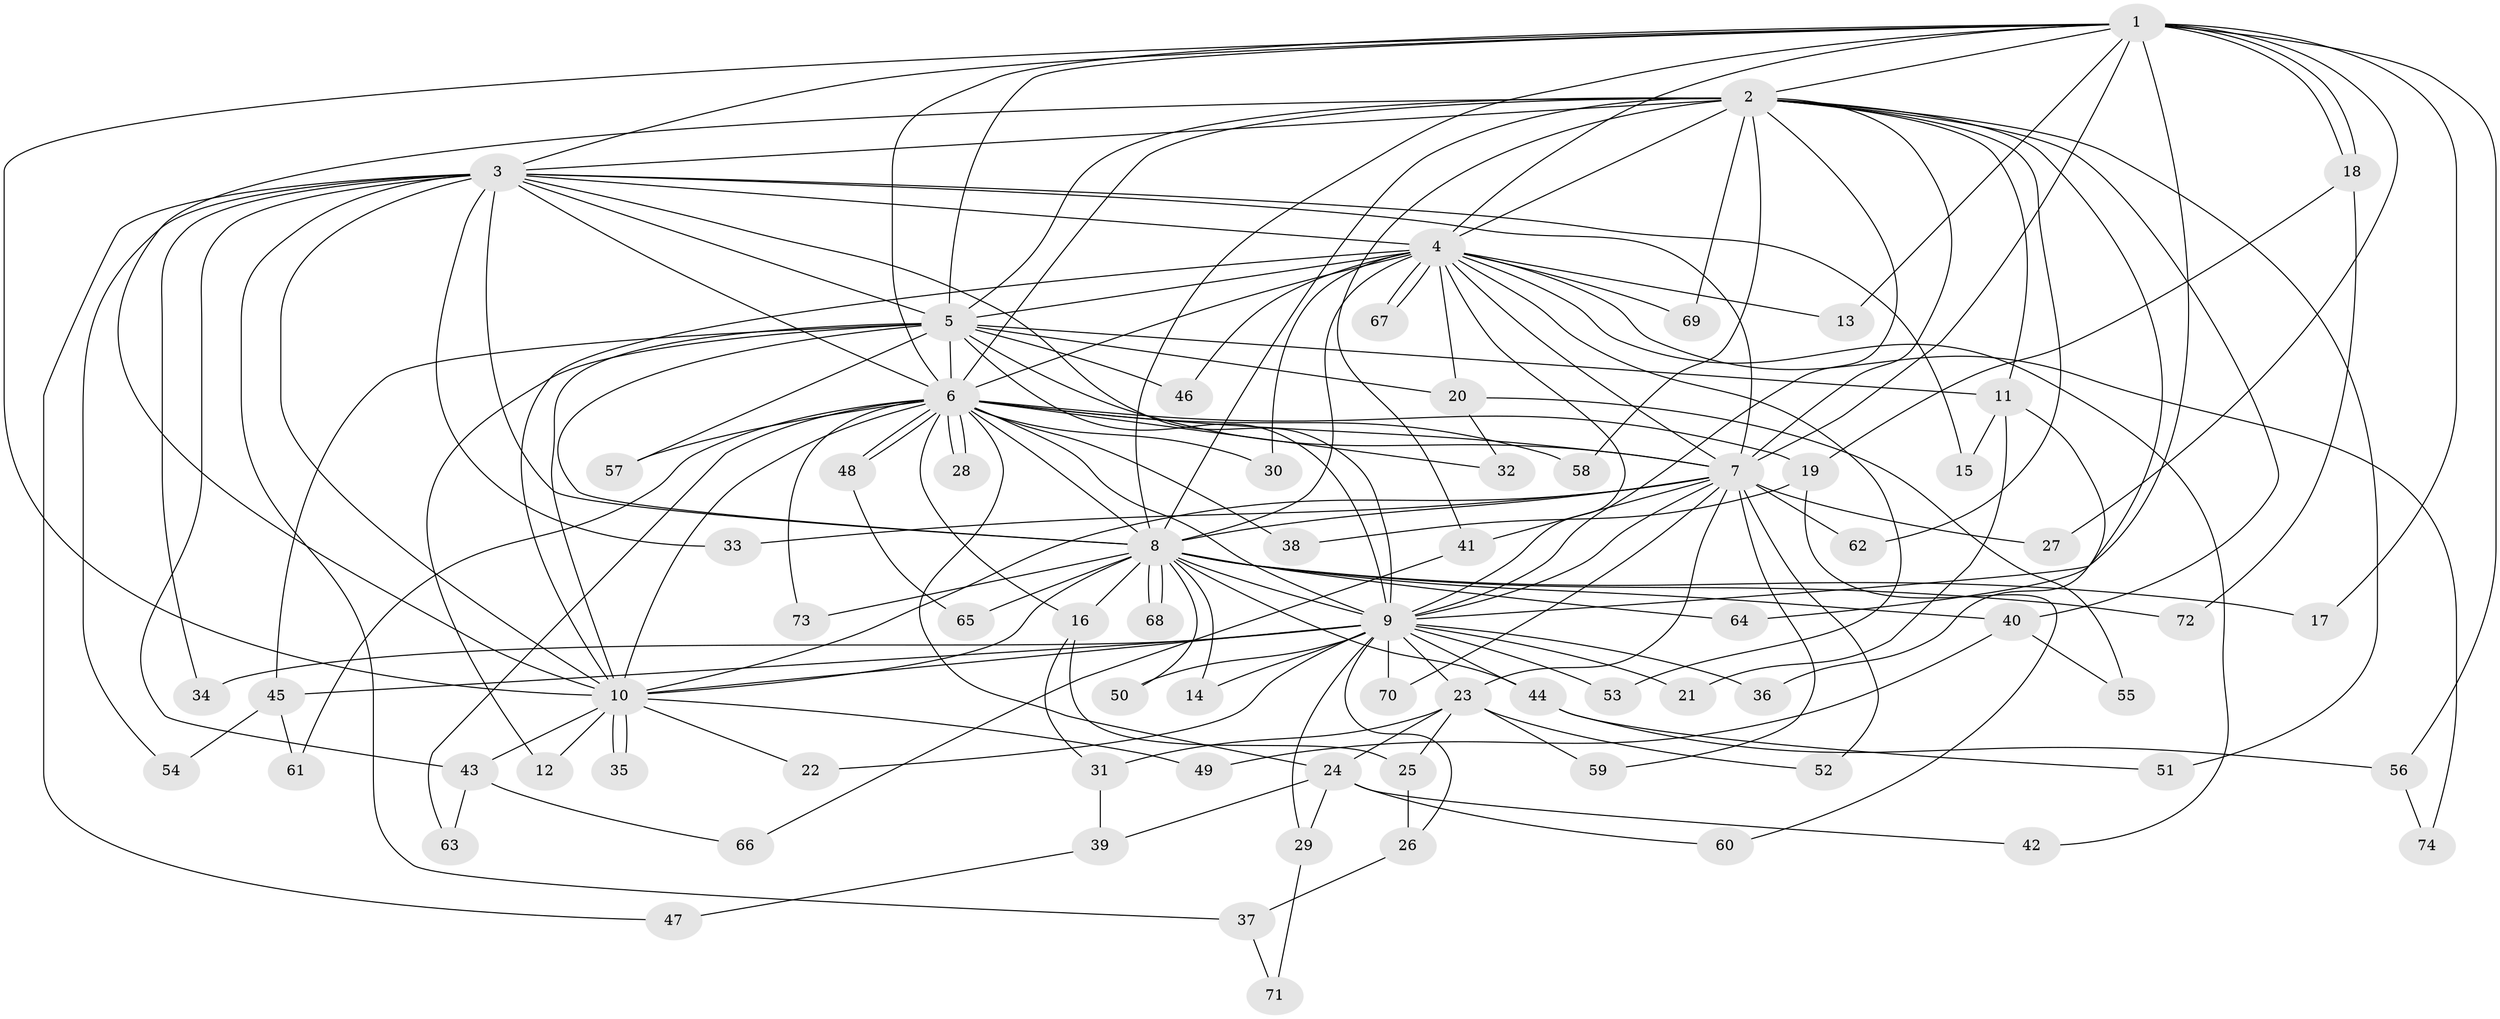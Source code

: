 // coarse degree distribution, {18: 0.017857142857142856, 22: 0.017857142857142856, 15: 0.017857142857142856, 11: 0.03571428571428571, 19: 0.017857142857142856, 14: 0.017857142857142856, 23: 0.017857142857142856, 5: 0.03571428571428571, 2: 0.5357142857142857, 6: 0.017857142857142856, 4: 0.07142857142857142, 1: 0.07142857142857142, 3: 0.125}
// Generated by graph-tools (version 1.1) at 2025/23/03/03/25 07:23:40]
// undirected, 74 vertices, 173 edges
graph export_dot {
graph [start="1"]
  node [color=gray90,style=filled];
  1;
  2;
  3;
  4;
  5;
  6;
  7;
  8;
  9;
  10;
  11;
  12;
  13;
  14;
  15;
  16;
  17;
  18;
  19;
  20;
  21;
  22;
  23;
  24;
  25;
  26;
  27;
  28;
  29;
  30;
  31;
  32;
  33;
  34;
  35;
  36;
  37;
  38;
  39;
  40;
  41;
  42;
  43;
  44;
  45;
  46;
  47;
  48;
  49;
  50;
  51;
  52;
  53;
  54;
  55;
  56;
  57;
  58;
  59;
  60;
  61;
  62;
  63;
  64;
  65;
  66;
  67;
  68;
  69;
  70;
  71;
  72;
  73;
  74;
  1 -- 2;
  1 -- 3;
  1 -- 4;
  1 -- 5;
  1 -- 6;
  1 -- 7;
  1 -- 8;
  1 -- 9;
  1 -- 10;
  1 -- 13;
  1 -- 17;
  1 -- 18;
  1 -- 18;
  1 -- 27;
  1 -- 56;
  2 -- 3;
  2 -- 4;
  2 -- 5;
  2 -- 6;
  2 -- 7;
  2 -- 8;
  2 -- 9;
  2 -- 10;
  2 -- 11;
  2 -- 40;
  2 -- 41;
  2 -- 51;
  2 -- 58;
  2 -- 62;
  2 -- 64;
  2 -- 69;
  3 -- 4;
  3 -- 5;
  3 -- 6;
  3 -- 7;
  3 -- 8;
  3 -- 9;
  3 -- 10;
  3 -- 15;
  3 -- 33;
  3 -- 34;
  3 -- 37;
  3 -- 43;
  3 -- 47;
  3 -- 54;
  4 -- 5;
  4 -- 6;
  4 -- 7;
  4 -- 8;
  4 -- 9;
  4 -- 10;
  4 -- 13;
  4 -- 20;
  4 -- 30;
  4 -- 42;
  4 -- 46;
  4 -- 53;
  4 -- 67;
  4 -- 67;
  4 -- 69;
  4 -- 74;
  5 -- 6;
  5 -- 7;
  5 -- 8;
  5 -- 9;
  5 -- 10;
  5 -- 11;
  5 -- 12;
  5 -- 20;
  5 -- 45;
  5 -- 46;
  5 -- 57;
  6 -- 7;
  6 -- 8;
  6 -- 9;
  6 -- 10;
  6 -- 16;
  6 -- 19;
  6 -- 24;
  6 -- 28;
  6 -- 28;
  6 -- 30;
  6 -- 32;
  6 -- 38;
  6 -- 48;
  6 -- 48;
  6 -- 57;
  6 -- 58;
  6 -- 61;
  6 -- 63;
  6 -- 73;
  7 -- 8;
  7 -- 9;
  7 -- 10;
  7 -- 23;
  7 -- 27;
  7 -- 33;
  7 -- 41;
  7 -- 52;
  7 -- 59;
  7 -- 62;
  7 -- 70;
  8 -- 9;
  8 -- 10;
  8 -- 14;
  8 -- 16;
  8 -- 17;
  8 -- 40;
  8 -- 44;
  8 -- 50;
  8 -- 64;
  8 -- 65;
  8 -- 68;
  8 -- 68;
  8 -- 72;
  8 -- 73;
  9 -- 10;
  9 -- 14;
  9 -- 21;
  9 -- 22;
  9 -- 23;
  9 -- 26;
  9 -- 29;
  9 -- 34;
  9 -- 36;
  9 -- 44;
  9 -- 45;
  9 -- 50;
  9 -- 53;
  9 -- 70;
  10 -- 12;
  10 -- 22;
  10 -- 35;
  10 -- 35;
  10 -- 43;
  10 -- 49;
  11 -- 15;
  11 -- 21;
  11 -- 36;
  16 -- 25;
  16 -- 31;
  18 -- 19;
  18 -- 72;
  19 -- 38;
  19 -- 60;
  20 -- 32;
  20 -- 55;
  23 -- 24;
  23 -- 25;
  23 -- 31;
  23 -- 52;
  23 -- 59;
  24 -- 29;
  24 -- 39;
  24 -- 42;
  24 -- 60;
  25 -- 26;
  26 -- 37;
  29 -- 71;
  31 -- 39;
  37 -- 71;
  39 -- 47;
  40 -- 49;
  40 -- 55;
  41 -- 66;
  43 -- 63;
  43 -- 66;
  44 -- 51;
  44 -- 56;
  45 -- 54;
  45 -- 61;
  48 -- 65;
  56 -- 74;
}
